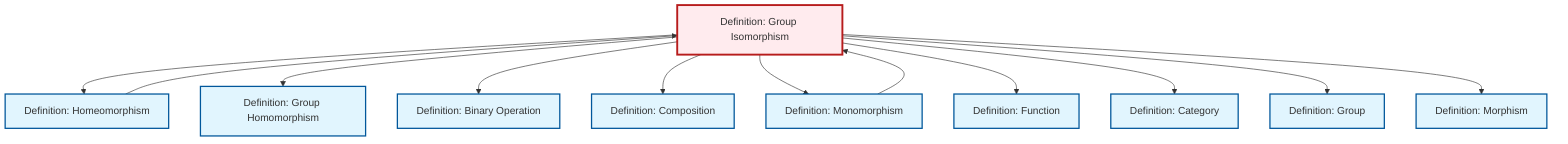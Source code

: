 graph TD
    classDef definition fill:#e1f5fe,stroke:#01579b,stroke-width:2px
    classDef theorem fill:#f3e5f5,stroke:#4a148c,stroke-width:2px
    classDef axiom fill:#fff3e0,stroke:#e65100,stroke-width:2px
    classDef example fill:#e8f5e9,stroke:#1b5e20,stroke-width:2px
    classDef current fill:#ffebee,stroke:#b71c1c,stroke-width:3px
    def-isomorphism["Definition: Group Isomorphism"]:::definition
    def-group["Definition: Group"]:::definition
    def-homeomorphism["Definition: Homeomorphism"]:::definition
    def-binary-operation["Definition: Binary Operation"]:::definition
    def-function["Definition: Function"]:::definition
    def-morphism["Definition: Morphism"]:::definition
    def-category["Definition: Category"]:::definition
    def-homomorphism["Definition: Group Homomorphism"]:::definition
    def-composition["Definition: Composition"]:::definition
    def-monomorphism["Definition: Monomorphism"]:::definition
    def-isomorphism --> def-homeomorphism
    def-homeomorphism --> def-isomorphism
    def-isomorphism --> def-homomorphism
    def-isomorphism --> def-binary-operation
    def-isomorphism --> def-composition
    def-isomorphism --> def-monomorphism
    def-isomorphism --> def-function
    def-isomorphism --> def-category
    def-isomorphism --> def-group
    def-monomorphism --> def-isomorphism
    def-isomorphism --> def-morphism
    class def-isomorphism current